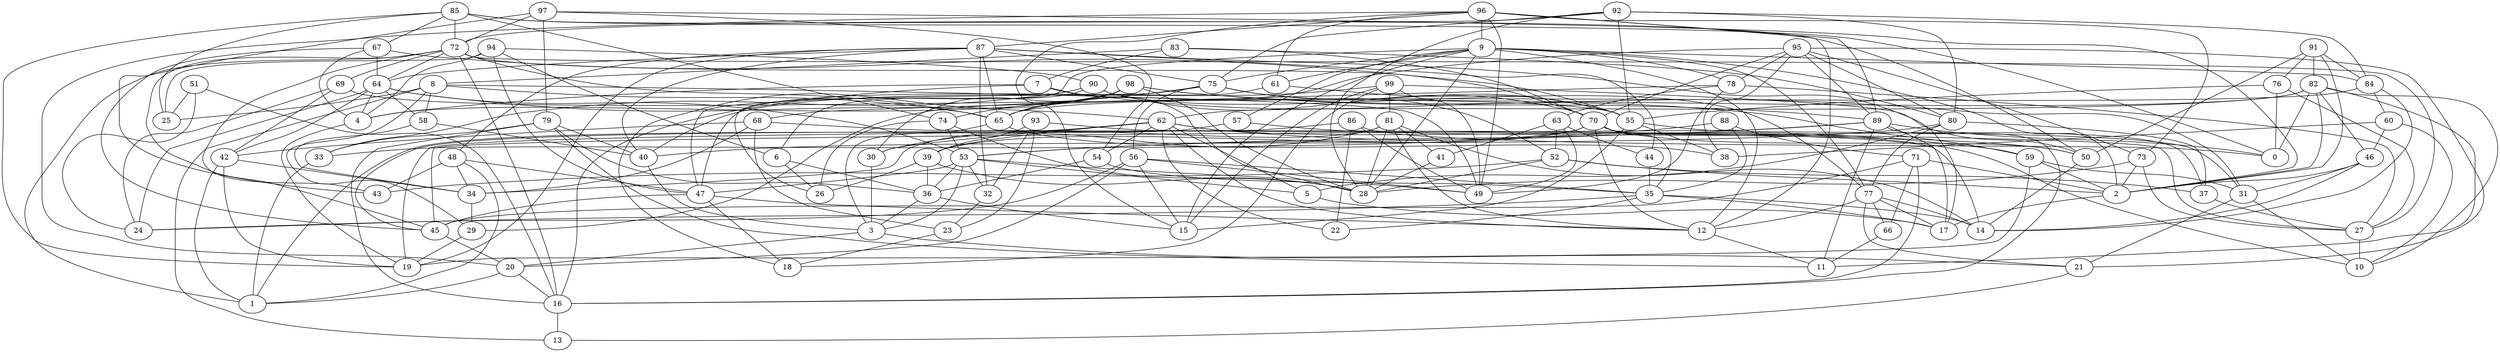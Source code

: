 digraph GG_graph {

subgraph G_graph {
edge [color = black]
"16" -> "13" [dir = none]
"32" -> "23" [dir = none]
"92" -> "55" [dir = none]
"92" -> "72" [dir = none]
"92" -> "80" [dir = none]
"92" -> "75" [dir = none]
"92" -> "28" [dir = none]
"92" -> "84" [dir = none]
"23" -> "18" [dir = none]
"72" -> "70" [dir = none]
"72" -> "27" [dir = none]
"72" -> "16" [dir = none]
"72" -> "65" [dir = none]
"72" -> "1" [dir = none]
"72" -> "69" [dir = none]
"72" -> "45" [dir = none]
"72" -> "64" [dir = none]
"72" -> "43" [dir = none]
"97" -> "43" [dir = none]
"97" -> "79" [dir = none]
"97" -> "2" [dir = none]
"97" -> "54" [dir = none]
"97" -> "72" [dir = none]
"52" -> "43" [dir = none]
"52" -> "37" [dir = none]
"52" -> "28" [dir = none]
"52" -> "2" [dir = none]
"63" -> "41" [dir = none]
"63" -> "44" [dir = none]
"63" -> "49" [dir = none]
"63" -> "52" [dir = none]
"80" -> "37" [dir = none]
"80" -> "40" [dir = none]
"80" -> "77" [dir = none]
"80" -> "5" [dir = none]
"83" -> "8" [dir = none]
"83" -> "80" [dir = none]
"83" -> "7" [dir = none]
"83" -> "70" [dir = none]
"4" -> "19" [dir = none]
"7" -> "59" [dir = none]
"7" -> "16" [dir = none]
"7" -> "4" [dir = none]
"7" -> "28" [dir = none]
"65" -> "3" [dir = none]
"65" -> "38" [dir = none]
"60" -> "46" [dir = none]
"60" -> "10" [dir = none]
"60" -> "38" [dir = none]
"46" -> "31" [dir = none]
"46" -> "14" [dir = none]
"46" -> "2" [dir = none]
"37" -> "27" [dir = none]
"87" -> "40" [dir = none]
"87" -> "19" [dir = none]
"87" -> "48" [dir = none]
"87" -> "17" [dir = none]
"87" -> "75" [dir = none]
"87" -> "44" [dir = none]
"87" -> "64" [dir = none]
"87" -> "65" [dir = none]
"87" -> "32" [dir = none]
"68" -> "23" [dir = none]
"68" -> "34" [dir = none]
"68" -> "27" [dir = none]
"68" -> "42" [dir = none]
"61" -> "55" [dir = none]
"61" -> "47" [dir = none]
"75" -> "52" [dir = none]
"75" -> "56" [dir = none]
"75" -> "47" [dir = none]
"75" -> "74" [dir = none]
"75" -> "55" [dir = none]
"78" -> "63" [dir = none]
"78" -> "49" [dir = none]
"78" -> "27" [dir = none]
"78" -> "68" [dir = none]
"54" -> "36" [dir = none]
"54" -> "35" [dir = none]
"33" -> "1" [dir = none]
"6" -> "26" [dir = none]
"6" -> "36" [dir = none]
"71" -> "16" [dir = none]
"71" -> "2" [dir = none]
"71" -> "45" [dir = none]
"71" -> "66" [dir = none]
"20" -> "16" [dir = none]
"20" -> "1" [dir = none]
"86" -> "19" [dir = none]
"86" -> "49" [dir = none]
"86" -> "0" [dir = none]
"86" -> "22" [dir = none]
"53" -> "32" [dir = none]
"53" -> "36" [dir = none]
"53" -> "3" [dir = none]
"53" -> "5" [dir = none]
"53" -> "47" [dir = none]
"53" -> "49" [dir = none]
"5" -> "17" [dir = none]
"2" -> "17" [dir = none]
"94" -> "6" [dir = none]
"94" -> "90" [dir = none]
"94" -> "4" [dir = none]
"94" -> "47" [dir = none]
"94" -> "25" [dir = none]
"73" -> "27" [dir = none]
"73" -> "28" [dir = none]
"73" -> "2" [dir = none]
"51" -> "16" [dir = none]
"51" -> "24" [dir = none]
"51" -> "25" [dir = none]
"44" -> "35" [dir = none]
"27" -> "10" [dir = none]
"77" -> "21" [dir = none]
"77" -> "66" [dir = none]
"77" -> "12" [dir = none]
"77" -> "17" [dir = none]
"77" -> "14" [dir = none]
"66" -> "11" [dir = none]
"70" -> "35" [dir = none]
"70" -> "12" [dir = none]
"70" -> "50" [dir = none]
"70" -> "33" [dir = none]
"70" -> "37" [dir = none]
"70" -> "39" [dir = none]
"40" -> "3" [dir = none]
"79" -> "40" [dir = none]
"79" -> "33" [dir = none]
"79" -> "16" [dir = none]
"79" -> "11" [dir = none]
"79" -> "36" [dir = none]
"56" -> "35" [dir = none]
"56" -> "24" [dir = none]
"56" -> "15" [dir = none]
"56" -> "20" [dir = none]
"56" -> "49" [dir = none]
"35" -> "22" [dir = none]
"35" -> "24" [dir = none]
"35" -> "14" [dir = none]
"35" -> "17" [dir = none]
"8" -> "25" [dir = none]
"8" -> "65" [dir = none]
"8" -> "29" [dir = none]
"8" -> "49" [dir = none]
"8" -> "58" [dir = none]
"8" -> "13" [dir = none]
"29" -> "19" [dir = none]
"99" -> "18" [dir = none]
"99" -> "49" [dir = none]
"99" -> "50" [dir = none]
"99" -> "40" [dir = none]
"99" -> "81" [dir = none]
"99" -> "15" [dir = none]
"12" -> "11" [dir = none]
"41" -> "28" [dir = none]
"30" -> "3" [dir = none]
"58" -> "34" [dir = none]
"58" -> "40" [dir = none]
"84" -> "29" [dir = none]
"84" -> "14" [dir = none]
"84" -> "60" [dir = none]
"48" -> "1" [dir = none]
"48" -> "47" [dir = none]
"48" -> "43" [dir = none]
"48" -> "34" [dir = none]
"34" -> "29" [dir = none]
"42" -> "1" [dir = none]
"42" -> "34" [dir = none]
"42" -> "19" [dir = none]
"39" -> "28" [dir = none]
"39" -> "26" [dir = none]
"39" -> "36" [dir = none]
"90" -> "77" [dir = none]
"90" -> "33" [dir = none]
"90" -> "6" [dir = none]
"90" -> "70" [dir = none]
"36" -> "3" [dir = none]
"36" -> "15" [dir = none]
"93" -> "32" [dir = none]
"93" -> "14" [dir = none]
"93" -> "39" [dir = none]
"93" -> "23" [dir = none]
"9" -> "57" [dir = none]
"9" -> "61" [dir = none]
"9" -> "75" [dir = none]
"9" -> "28" [dir = none]
"9" -> "15" [dir = none]
"9" -> "12" [dir = none]
"9" -> "77" [dir = none]
"9" -> "78" [dir = none]
"9" -> "84" [dir = none]
"9" -> "2" [dir = none]
"9" -> "26" [dir = none]
"21" -> "13" [dir = none]
"96" -> "61" [dir = none]
"96" -> "20" [dir = none]
"96" -> "89" [dir = none]
"96" -> "9" [dir = none]
"96" -> "15" [dir = none]
"96" -> "87" [dir = none]
"96" -> "12" [dir = none]
"96" -> "49" [dir = none]
"96" -> "73" [dir = none]
"47" -> "18" [dir = none]
"47" -> "12" [dir = none]
"47" -> "45" [dir = none]
"85" -> "0" [dir = none]
"85" -> "72" [dir = none]
"85" -> "50" [dir = none]
"85" -> "25" [dir = none]
"85" -> "19" [dir = none]
"85" -> "67" [dir = none]
"85" -> "74" [dir = none]
"74" -> "26" [dir = none]
"74" -> "53" [dir = none]
"74" -> "28" [dir = none]
"64" -> "42" [dir = none]
"64" -> "58" [dir = none]
"64" -> "4" [dir = none]
"64" -> "53" [dir = none]
"64" -> "62" [dir = none]
"64" -> "24" [dir = none]
"62" -> "59" [dir = none]
"62" -> "54" [dir = none]
"62" -> "45" [dir = none]
"62" -> "10" [dir = none]
"62" -> "39" [dir = none]
"62" -> "12" [dir = none]
"62" -> "5" [dir = none]
"62" -> "22" [dir = none]
"62" -> "30" [dir = none]
"3" -> "21" [dir = none]
"3" -> "20" [dir = none]
"55" -> "15" [dir = none]
"55" -> "38" [dir = none]
"55" -> "31" [dir = none]
"45" -> "20" [dir = none]
"57" -> "1" [dir = none]
"57" -> "50" [dir = none]
"31" -> "10" [dir = none]
"31" -> "21" [dir = none]
"67" -> "55" [dir = none]
"67" -> "4" [dir = none]
"67" -> "64" [dir = none]
"67" -> "45" [dir = none]
"50" -> "14" [dir = none]
"59" -> "2" [dir = none]
"59" -> "19" [dir = none]
"59" -> "31" [dir = none]
"91" -> "2" [dir = none]
"91" -> "84" [dir = none]
"91" -> "76" [dir = none]
"91" -> "82" [dir = none]
"91" -> "50" [dir = none]
"76" -> "27" [dir = none]
"76" -> "0" [dir = none]
"76" -> "55" [dir = none]
"89" -> "11" [dir = none]
"89" -> "53" [dir = none]
"89" -> "45" [dir = none]
"89" -> "17" [dir = none]
"89" -> "0" [dir = none]
"89" -> "16" [dir = none]
"82" -> "65" [dir = none]
"82" -> "46" [dir = none]
"82" -> "11" [dir = none]
"82" -> "10" [dir = none]
"82" -> "0" [dir = none]
"82" -> "2" [dir = none]
"82" -> "62" [dir = none]
"98" -> "4" [dir = none]
"98" -> "65" [dir = none]
"98" -> "30" [dir = none]
"98" -> "31" [dir = none]
"98" -> "28" [dir = none]
"98" -> "89" [dir = none]
"98" -> "18" [dir = none]
"69" -> "24" [dir = none]
"69" -> "55" [dir = none]
"69" -> "42" [dir = none]
"81" -> "30" [dir = none]
"81" -> "14" [dir = none]
"81" -> "34" [dir = none]
"81" -> "41" [dir = none]
"81" -> "12" [dir = none]
"81" -> "28" [dir = none]
"95" -> "73" [dir = none]
"95" -> "70" [dir = none]
"95" -> "38" [dir = none]
"95" -> "21" [dir = none]
"95" -> "78" [dir = none]
"95" -> "89" [dir = none]
"95" -> "65" [dir = none]
"95" -> "80" [dir = none]
"88" -> "35" [dir = none]
"88" -> "53" [dir = none]
"88" -> "71" [dir = none]
}

}
